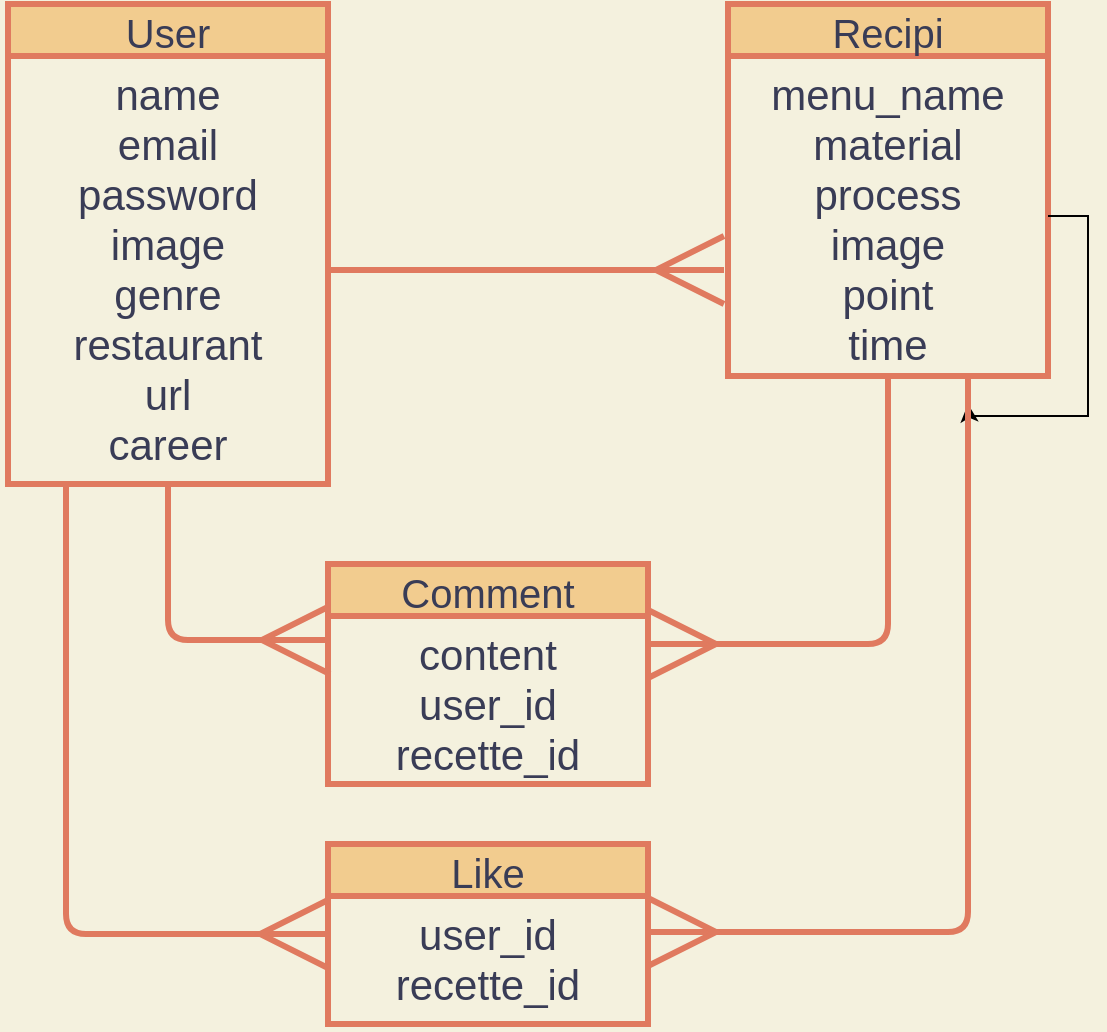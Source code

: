 <mxfile version="13.10.0" type="embed">
    <diagram id="fz7cLb-_44ih36q_2vfI" name="ページ1">
        <mxGraphModel dx="851" dy="585" grid="1" gridSize="10" guides="1" tooltips="1" connect="1" arrows="1" fold="1" page="1" pageScale="1" pageWidth="827" pageHeight="1169" background="#F4F1DE" math="0" shadow="0">
            <root>
                <mxCell id="0"/>
                <mxCell id="1" parent="0"/>
                <mxCell id="44" style="edgeStyle=orthogonalEdgeStyle;curved=0;rounded=1;sketch=0;orthogonalLoop=1;jettySize=auto;html=1;entryX=0.006;entryY=0.143;entryDx=0;entryDy=0;entryPerimeter=0;endArrow=ERmany;endFill=0;endSize=30;strokeColor=#E07A5F;strokeWidth=3;fillColor=#F2CC8F;fontColor=#000000;" parent="1" source="10" target="39" edge="1">
                    <mxGeometry relative="1" as="geometry"/>
                </mxCell>
                <mxCell id="10" value="User" style="swimlane;fontStyle=0;childLayout=stackLayout;horizontal=1;startSize=26;horizontalStack=0;resizeParent=1;resizeParentMax=0;resizeLast=0;collapsible=1;marginBottom=0;align=center;fontSize=20;strokeWidth=3;fillColor=#F2CC8F;strokeColor=#E07A5F;fontColor=#393C56;" parent="1" vertex="1">
                    <mxGeometry x="80" y="40" width="160" height="240" as="geometry"/>
                </mxCell>
                <mxCell id="12" value="name&#10;email&#10;password&#10;image&#10;genre&#10;restaurant&#10;url&#10;career" style="text;strokeColor=none;fillColor=none;spacingLeft=4;spacingRight=4;overflow=hidden;rotatable=0;points=[[0,0.5],[1,0.5]];portConstraint=eastwest;fontSize=21;align=center;fontColor=#393C56;" parent="10" vertex="1">
                    <mxGeometry y="26" width="160" height="214" as="geometry"/>
                </mxCell>
                <mxCell id="42" style="edgeStyle=orthogonalEdgeStyle;curved=0;rounded=1;sketch=0;orthogonalLoop=1;jettySize=auto;html=1;exitX=0.5;exitY=1;exitDx=0;exitDy=0;endArrow=ERmany;endFill=0;endSize=30;strokeColor=#E07A5F;strokeWidth=3;fillColor=#F2CC8F;fontColor=#000000;" parent="1" source="33" target="38" edge="1">
                    <mxGeometry relative="1" as="geometry">
                        <Array as="points">
                            <mxPoint x="520" y="360"/>
                        </Array>
                    </mxGeometry>
                </mxCell>
                <mxCell id="33" value="Recipi" style="swimlane;fontStyle=0;childLayout=stackLayout;horizontal=1;startSize=26;horizontalStack=0;resizeParent=1;resizeParentMax=0;resizeLast=0;collapsible=1;marginBottom=0;align=center;fontSize=20;strokeWidth=3;fillColor=#F2CC8F;strokeColor=#E07A5F;fontColor=#393C56;" parent="1" vertex="1">
                    <mxGeometry x="440" y="40" width="160" height="186" as="geometry"/>
                </mxCell>
                <mxCell id="34" value="menu_name&#10;material&#10;process&#10;image&#10;point&#10;time" style="text;strokeColor=none;fillColor=none;spacingLeft=4;spacingRight=4;overflow=hidden;rotatable=0;points=[[0,0.5],[1,0.5]];portConstraint=eastwest;fontSize=21;align=center;fontColor=#393C56;" parent="33" vertex="1">
                    <mxGeometry y="26" width="160" height="160" as="geometry"/>
                </mxCell>
                <mxCell id="38" value="Comment" style="swimlane;fontStyle=0;childLayout=stackLayout;horizontal=1;startSize=26;horizontalStack=0;resizeParent=1;resizeParentMax=0;resizeLast=0;collapsible=1;marginBottom=0;align=center;fontSize=20;strokeWidth=3;fillColor=#F2CC8F;strokeColor=#E07A5F;fontColor=#393C56;" parent="1" vertex="1">
                    <mxGeometry x="240" y="320" width="160" height="110" as="geometry"/>
                </mxCell>
                <mxCell id="39" value="content&#10;user_id&#10;recette_id" style="text;strokeColor=none;fillColor=none;spacingLeft=4;spacingRight=4;overflow=hidden;rotatable=0;points=[[0,0.5],[1,0.5]];portConstraint=eastwest;fontSize=21;align=center;fontColor=#393C56;" parent="38" vertex="1">
                    <mxGeometry y="26" width="160" height="84" as="geometry"/>
                </mxCell>
                <mxCell id="45" style="edgeStyle=orthogonalEdgeStyle;curved=0;rounded=1;sketch=0;orthogonalLoop=1;jettySize=auto;html=1;endArrow=ERmany;endFill=0;endSize=30;strokeColor=#E07A5F;strokeWidth=3;fillColor=#F2CC8F;fontColor=#000000;" parent="1" source="12" edge="1">
                    <mxGeometry relative="1" as="geometry">
                        <mxPoint x="438" y="173" as="targetPoint"/>
                        <Array as="points">
                            <mxPoint x="420" y="173"/>
                            <mxPoint x="420" y="173"/>
                        </Array>
                    </mxGeometry>
                </mxCell>
                <mxCell id="52" value="Like" style="swimlane;fontStyle=0;childLayout=stackLayout;horizontal=1;startSize=26;horizontalStack=0;resizeParent=1;resizeParentMax=0;resizeLast=0;collapsible=1;marginBottom=0;align=center;fontSize=20;strokeWidth=3;fillColor=#F2CC8F;strokeColor=#E07A5F;fontColor=#393C56;" vertex="1" parent="1">
                    <mxGeometry x="240" y="460" width="160" height="90" as="geometry"/>
                </mxCell>
                <mxCell id="53" value="user_id&#10;recette_id" style="text;strokeColor=none;fillColor=none;spacingLeft=4;spacingRight=4;overflow=hidden;rotatable=0;points=[[0,0.5],[1,0.5]];portConstraint=eastwest;fontSize=21;align=center;fontColor=#393C56;" vertex="1" parent="52">
                    <mxGeometry y="26" width="160" height="64" as="geometry"/>
                </mxCell>
                <mxCell id="54" style="edgeStyle=orthogonalEdgeStyle;rounded=0;orthogonalLoop=1;jettySize=auto;html=1;exitX=1;exitY=0.5;exitDx=0;exitDy=0;" edge="1" parent="1" source="34">
                    <mxGeometry relative="1" as="geometry">
                        <mxPoint x="560" y="240" as="targetPoint"/>
                    </mxGeometry>
                </mxCell>
                <mxCell id="56" style="edgeStyle=orthogonalEdgeStyle;curved=0;rounded=1;sketch=0;orthogonalLoop=1;jettySize=auto;html=1;entryX=0;entryY=0.5;entryDx=0;entryDy=0;endArrow=ERmany;endFill=0;endSize=30;strokeColor=#E07A5F;strokeWidth=3;fillColor=#F2CC8F;fontColor=#000000;" edge="1" parent="1" source="12" target="52">
                    <mxGeometry relative="1" as="geometry">
                        <mxPoint x="109" y="284" as="sourcePoint"/>
                        <mxPoint x="190.96" y="498.012" as="targetPoint"/>
                        <Array as="points">
                            <mxPoint x="109" y="505"/>
                        </Array>
                    </mxGeometry>
                </mxCell>
                <mxCell id="57" style="edgeStyle=orthogonalEdgeStyle;curved=0;rounded=1;sketch=0;orthogonalLoop=1;jettySize=auto;html=1;exitX=0.75;exitY=1;exitDx=0;exitDy=0;endArrow=ERmany;endFill=0;endSize=30;strokeColor=#E07A5F;strokeWidth=3;fillColor=#F2CC8F;fontColor=#000000;" edge="1" parent="1" source="33">
                    <mxGeometry relative="1" as="geometry">
                        <Array as="points">
                            <mxPoint x="560" y="504"/>
                        </Array>
                        <mxPoint x="520" y="370" as="sourcePoint"/>
                        <mxPoint x="400" y="504" as="targetPoint"/>
                    </mxGeometry>
                </mxCell>
            </root>
        </mxGraphModel>
    </diagram>
</mxfile>